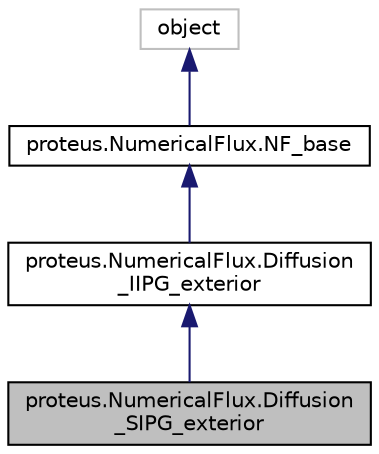 digraph "proteus.NumericalFlux.Diffusion_SIPG_exterior"
{
 // LATEX_PDF_SIZE
  edge [fontname="Helvetica",fontsize="10",labelfontname="Helvetica",labelfontsize="10"];
  node [fontname="Helvetica",fontsize="10",shape=record];
  Node1 [label="proteus.NumericalFlux.Diffusion\l_SIPG_exterior",height=0.2,width=0.4,color="black", fillcolor="grey75", style="filled", fontcolor="black",tooltip=" "];
  Node2 -> Node1 [dir="back",color="midnightblue",fontsize="10",style="solid",fontname="Helvetica"];
  Node2 [label="proteus.NumericalFlux.Diffusion\l_IIPG_exterior",height=0.2,width=0.4,color="black", fillcolor="white", style="filled",URL="$d7/d96/classproteus_1_1NumericalFlux_1_1Diffusion__IIPG__exterior.html",tooltip=" "];
  Node3 -> Node2 [dir="back",color="midnightblue",fontsize="10",style="solid",fontname="Helvetica"];
  Node3 [label="proteus.NumericalFlux.NF_base",height=0.2,width=0.4,color="black", fillcolor="white", style="filled",URL="$df/d6e/classproteus_1_1NumericalFlux_1_1NF__base.html",tooltip=" "];
  Node4 -> Node3 [dir="back",color="midnightblue",fontsize="10",style="solid",fontname="Helvetica"];
  Node4 [label="object",height=0.2,width=0.4,color="grey75", fillcolor="white", style="filled",tooltip=" "];
}

